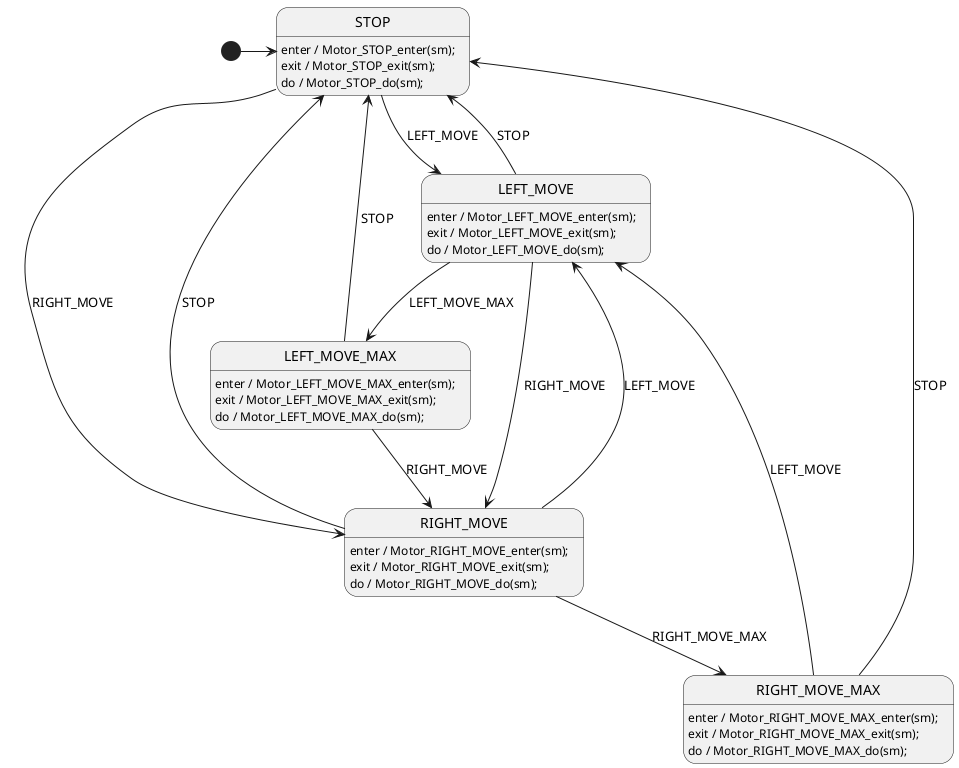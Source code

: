 @startuml Motor

' //////////////////////// STATE ORGANIZATION ///////////////////////
' Note: StateSmith treats state names and events as case insensitive.
' More info: https://github.com/StateSmith/StateSmith/wiki/PlantUML

state STOP
state LEFT_MOVE
state LEFT_MOVE_MAX
state RIGHT_MOVE
state RIGHT_MOVE_MAX


' ///////////////////////// STATE HANDLERS /////////////////////////
' Syntax: https://github.com/StateSmith/StateSmith/wiki/Behaviors

[*] -> STOP

' STOP
STOP: enter / Motor_STOP_enter(sm);
STOP: exit / Motor_STOP_exit(sm);
STOP: do / Motor_STOP_do(sm);
STOP --> LEFT_MOVE : LEFT_MOVE
STOP --> RIGHT_MOVE : RIGHT_MOVE

' LEFT_MOVE
LEFT_MOVE: enter / Motor_LEFT_MOVE_enter(sm);
LEFT_MOVE: exit / Motor_LEFT_MOVE_exit(sm);
LEFT_MOVE: do / Motor_LEFT_MOVE_do(sm);
LEFT_MOVE --> RIGHT_MOVE : RIGHT_MOVE
LEFT_MOVE --> STOP : STOP
LEFT_MOVE --> LEFT_MOVE_MAX : LEFT_MOVE_MAX

' LEFT_MOVE_MAX
LEFT_MOVE_MAX: enter / Motor_LEFT_MOVE_MAX_enter(sm);
LEFT_MOVE_MAX: exit / Motor_LEFT_MOVE_MAX_exit(sm);
LEFT_MOVE_MAX: do / Motor_LEFT_MOVE_MAX_do(sm);
LEFT_MOVE_MAX --> RIGHT_MOVE : RIGHT_MOVE
LEFT_MOVE_MAX --> STOP : STOP


' RIGHT_MOVE
RIGHT_MOVE: enter / Motor_RIGHT_MOVE_enter(sm);
RIGHT_MOVE: exit / Motor_RIGHT_MOVE_exit(sm);
RIGHT_MOVE: do / Motor_RIGHT_MOVE_do(sm);
RIGHT_MOVE --> LEFT_MOVE : LEFT_MOVE
RIGHT_MOVE --> STOP : STOP
RIGHT_MOVE --> RIGHT_MOVE_MAX : RIGHT_MOVE_MAX

' RIGHT_MOVE_MAX
RIGHT_MOVE_MAX: enter / Motor_RIGHT_MOVE_MAX_enter(sm);
RIGHT_MOVE_MAX: exit / Motor_RIGHT_MOVE_MAX_exit(sm);
RIGHT_MOVE_MAX: do / Motor_RIGHT_MOVE_MAX_do(sm);
RIGHT_MOVE_MAX --> LEFT_MOVE : LEFT_MOVE
RIGHT_MOVE_MAX --> STOP : STOP




' //////////////////////// StateSmith config ////////////////////////
' The below special comment block sets the StateSmith configuration.
' More info: https://github.com/StateSmith/StateSmith/issues/335

/'! $CONFIG : toml

[RenderConfig]
FileTop = """
    """
AutoExpandedVars = """
    uint32_t state;
    uint32_t step;
    int32_t total_step;
    """

[RenderConfig.C]
# CFileExtension = ".inc" # if you want to include sm in another file
HFileIncludes = """
    """
CFileIncludes = """

    extern void Motor_STOP_enter(Motor* sm);
    extern void Motor_STOP_exit(Motor* sm);
    extern void Motor_STOP_do(Motor* sm);
    extern void Motor_LEFT_MOVE_enter(Motor* sm);
    extern void Motor_LEFT_MOVE_exit(Motor* sm);
    extern void Motor_LEFT_MOVE_do(Motor* sm);
    extern void Motor_RIGHT_MOVE_enter(Motor* sm);
    extern void Motor_RIGHT_MOVE_exit(Motor* sm);
    extern void Motor_RIGHT_MOVE_do(Motor* sm);
    extern void Motor_LEFT_MOVE_MAX_enter(Motor* sm);
    extern void Motor_LEFT_MOVE_MAX_exit(Motor* sm);
    extern void Motor_LEFT_MOVE_MAX_do(Motor* sm);
    extern void Motor_RIGHT_MOVE_MAX_enter(Motor* sm);
    extern void Motor_RIGHT_MOVE_MAX_exit(Motor* sm);
    extern void Motor_RIGHT_MOVE_MAX_do(Motor* sm);

    """
IncludeGuardLabel = "{FILENAME}_H"

# More C settings are available. See docs.

[SmRunnerSettings]
transpilerId = "C99"
'/
@enduml